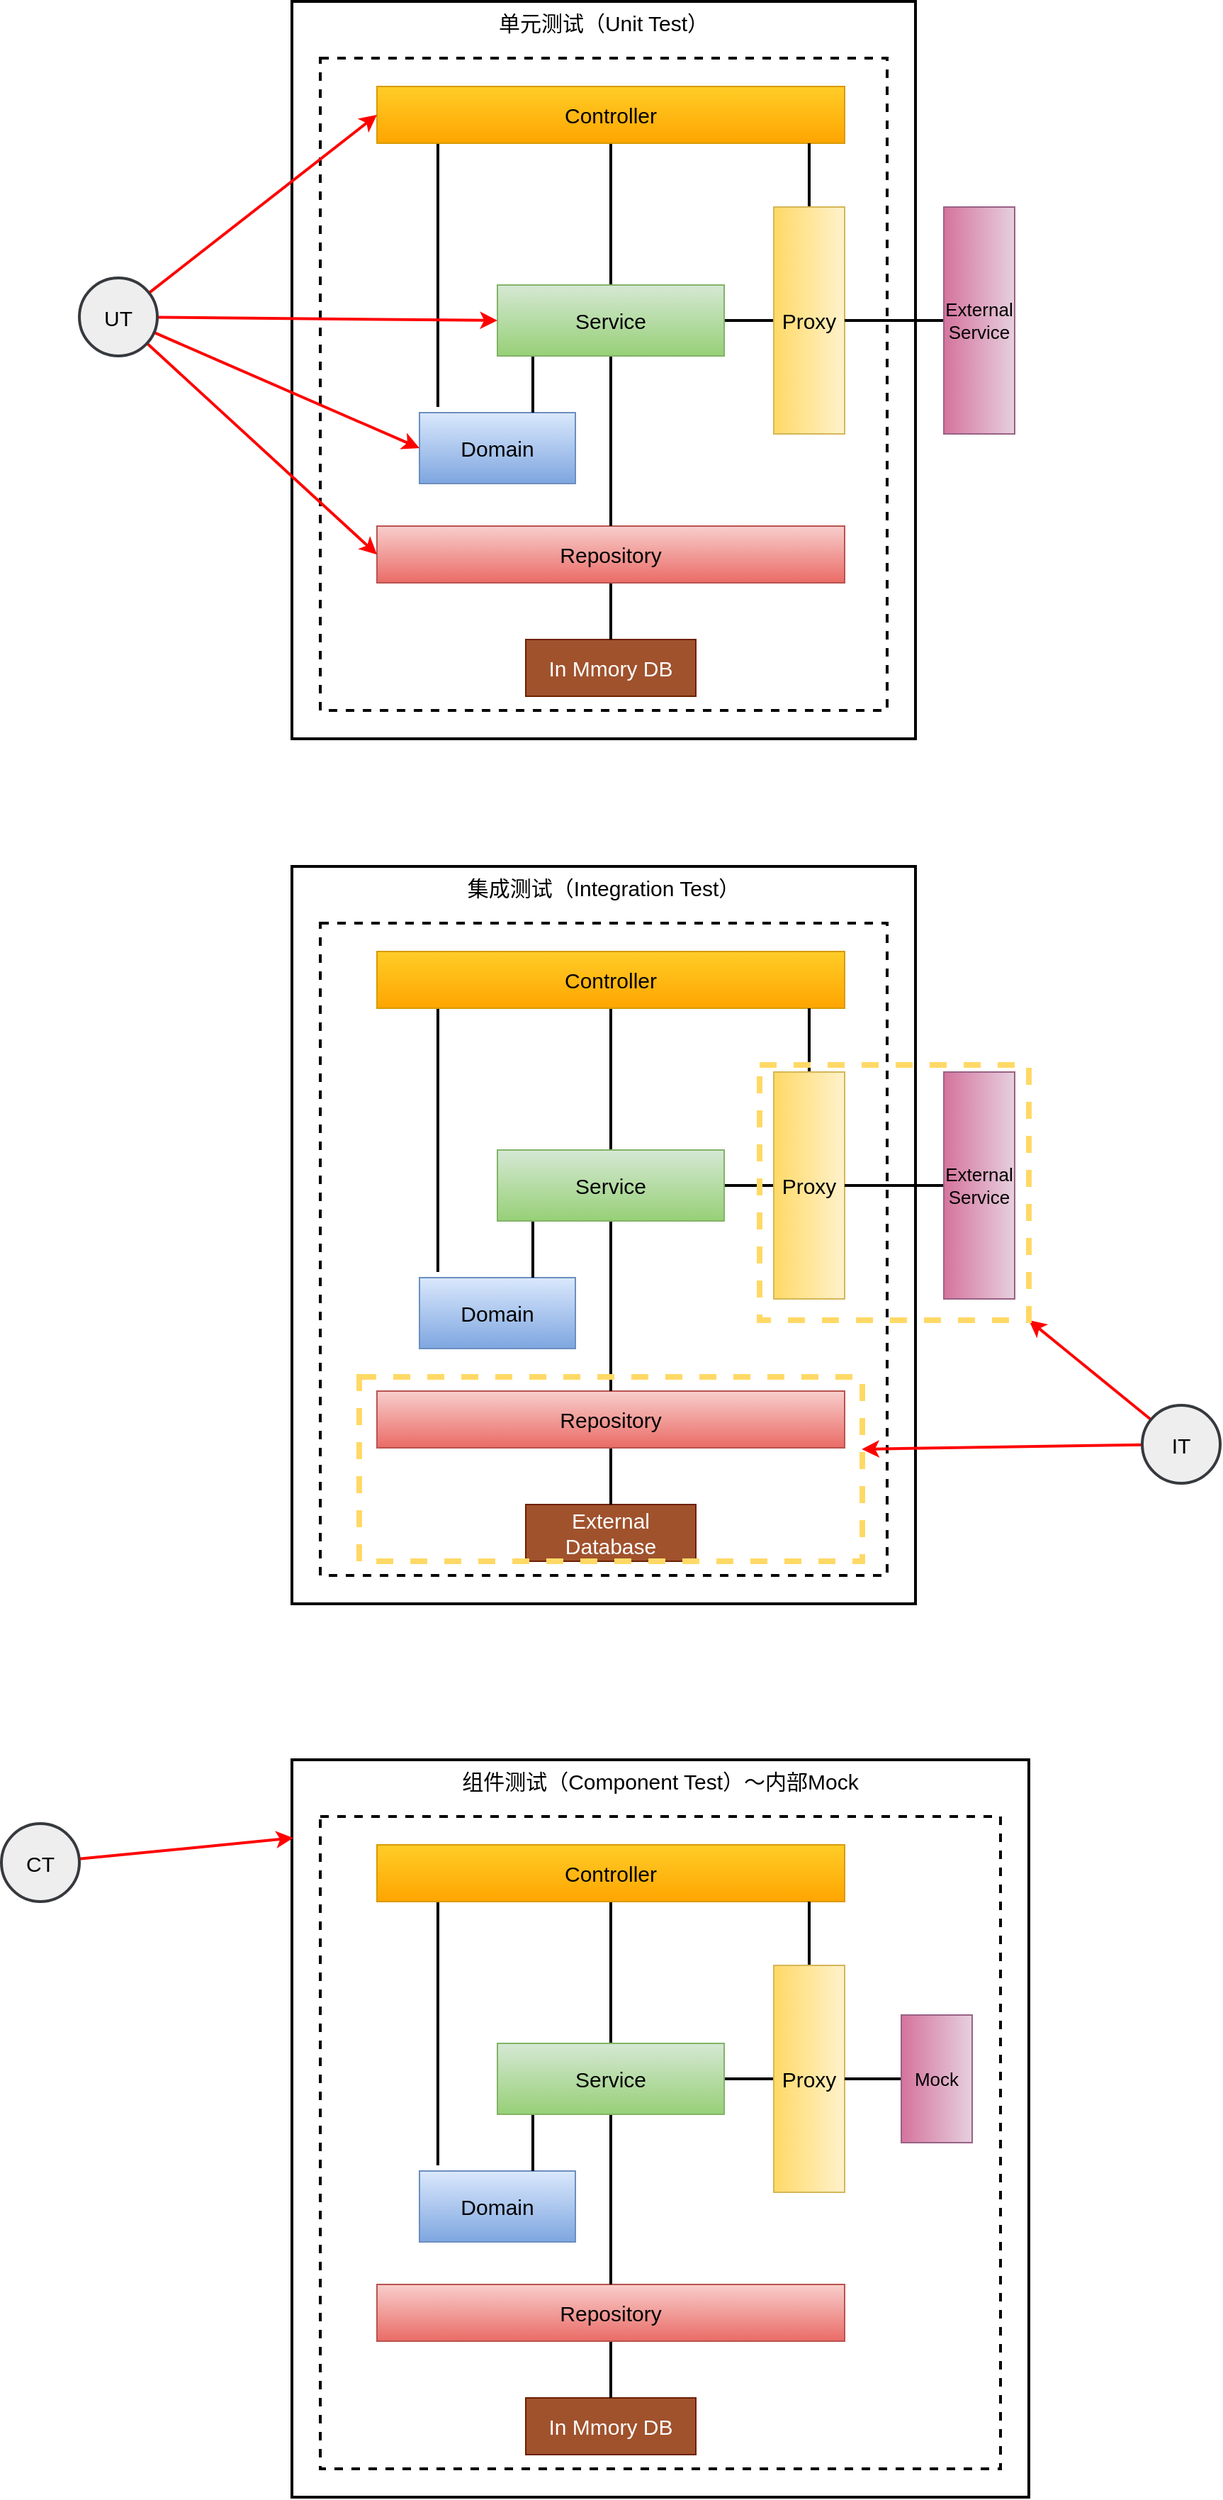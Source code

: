 <mxfile version="15.5.7" type="github">
  <diagram id="h8NxwV9EvGS1gY7jsNnz" name="Page-1">
    <mxGraphModel dx="2013" dy="764" grid="1" gridSize="10" guides="1" tooltips="1" connect="1" arrows="1" fold="1" page="1" pageScale="1" pageWidth="827" pageHeight="1169" math="0" shadow="0">
      <root>
        <mxCell id="0" />
        <mxCell id="1" parent="0" />
        <mxCell id="YCC9_aXwLLvpVHEqEHlf-26" value="单元测试（Unit Test）" style="rounded=0;whiteSpace=wrap;html=1;fontSize=15;strokeWidth=2;align=center;verticalAlign=top;" parent="1" vertex="1">
          <mxGeometry x="20" y="80" width="440" height="520" as="geometry" />
        </mxCell>
        <mxCell id="YCC9_aXwLLvpVHEqEHlf-1" value="" style="rounded=0;whiteSpace=wrap;html=1;align=center;verticalAlign=top;fontSize=17;dashed=1;strokeWidth=2;" parent="1" vertex="1">
          <mxGeometry x="40" y="120" width="400" height="460" as="geometry" />
        </mxCell>
        <mxCell id="YCC9_aXwLLvpVHEqEHlf-15" style="edgeStyle=orthogonalEdgeStyle;rounded=0;orthogonalLoop=1;jettySize=auto;html=1;entryX=0.118;entryY=-0.08;entryDx=0;entryDy=0;entryPerimeter=0;endArrow=none;endFill=0;strokeWidth=2;" parent="1" source="YCC9_aXwLLvpVHEqEHlf-2" target="YCC9_aXwLLvpVHEqEHlf-7" edge="1">
          <mxGeometry relative="1" as="geometry">
            <Array as="points">
              <mxPoint x="123" y="230" />
              <mxPoint x="123" y="230" />
            </Array>
          </mxGeometry>
        </mxCell>
        <mxCell id="YCC9_aXwLLvpVHEqEHlf-16" style="edgeStyle=orthogonalEdgeStyle;rounded=0;orthogonalLoop=1;jettySize=auto;html=1;entryX=0.5;entryY=0;entryDx=0;entryDy=0;endArrow=none;endFill=0;strokeWidth=2;" parent="1" source="YCC9_aXwLLvpVHEqEHlf-2" target="YCC9_aXwLLvpVHEqEHlf-8" edge="1">
          <mxGeometry relative="1" as="geometry" />
        </mxCell>
        <mxCell id="YCC9_aXwLLvpVHEqEHlf-2" value="Controller" style="rounded=0;whiteSpace=wrap;html=1;fontSize=15;fillColor=#ffcd28;gradientColor=#ffa500;strokeColor=#d79b00;" parent="1" vertex="1">
          <mxGeometry x="80" y="140" width="330" height="40" as="geometry" />
        </mxCell>
        <mxCell id="YCC9_aXwLLvpVHEqEHlf-3" value="In Mmory DB" style="rounded=0;whiteSpace=wrap;html=1;fontSize=15;fillColor=#a0522d;strokeColor=#6D1F00;fontColor=#ffffff;" parent="1" vertex="1">
          <mxGeometry x="185" y="530" width="120" height="40" as="geometry" />
        </mxCell>
        <mxCell id="YCC9_aXwLLvpVHEqEHlf-6" value="" style="edgeStyle=orthogonalEdgeStyle;rounded=0;orthogonalLoop=1;jettySize=auto;html=1;endArrow=none;endFill=0;strokeWidth=2;" parent="1" source="YCC9_aXwLLvpVHEqEHlf-5" target="YCC9_aXwLLvpVHEqEHlf-3" edge="1">
          <mxGeometry relative="1" as="geometry" />
        </mxCell>
        <mxCell id="YCC9_aXwLLvpVHEqEHlf-5" value="Repository" style="rounded=0;whiteSpace=wrap;html=1;fontSize=15;fillColor=#f8cecc;gradientColor=#ea6b66;strokeColor=#b85450;" parent="1" vertex="1">
          <mxGeometry x="80" y="450" width="330" height="40" as="geometry" />
        </mxCell>
        <mxCell id="YCC9_aXwLLvpVHEqEHlf-7" value="Domain" style="rounded=0;whiteSpace=wrap;html=1;fontSize=15;fillColor=#dae8fc;gradientColor=#7ea6e0;strokeColor=#6c8ebf;" parent="1" vertex="1">
          <mxGeometry x="110" y="370" width="110" height="50" as="geometry" />
        </mxCell>
        <mxCell id="YCC9_aXwLLvpVHEqEHlf-9" value="" style="edgeStyle=orthogonalEdgeStyle;rounded=0;orthogonalLoop=1;jettySize=auto;html=1;endArrow=none;endFill=0;strokeWidth=2;" parent="1" source="YCC9_aXwLLvpVHEqEHlf-8" target="YCC9_aXwLLvpVHEqEHlf-7" edge="1">
          <mxGeometry relative="1" as="geometry">
            <Array as="points">
              <mxPoint x="190" y="350" />
              <mxPoint x="190" y="350" />
            </Array>
          </mxGeometry>
        </mxCell>
        <mxCell id="YCC9_aXwLLvpVHEqEHlf-10" style="edgeStyle=orthogonalEdgeStyle;rounded=0;orthogonalLoop=1;jettySize=auto;html=1;entryX=0.5;entryY=0;entryDx=0;entryDy=0;endArrow=none;endFill=0;strokeWidth=2;" parent="1" source="YCC9_aXwLLvpVHEqEHlf-8" target="YCC9_aXwLLvpVHEqEHlf-5" edge="1">
          <mxGeometry relative="1" as="geometry" />
        </mxCell>
        <mxCell id="YCC9_aXwLLvpVHEqEHlf-17" value="" style="edgeStyle=orthogonalEdgeStyle;rounded=0;orthogonalLoop=1;jettySize=auto;html=1;endArrow=none;endFill=0;strokeWidth=2;" parent="1" source="YCC9_aXwLLvpVHEqEHlf-8" target="YCC9_aXwLLvpVHEqEHlf-12" edge="1">
          <mxGeometry relative="1" as="geometry" />
        </mxCell>
        <mxCell id="YCC9_aXwLLvpVHEqEHlf-8" value="Service" style="rounded=0;whiteSpace=wrap;html=1;fontSize=15;fillColor=#d5e8d4;gradientColor=#97d077;strokeColor=#82b366;" parent="1" vertex="1">
          <mxGeometry x="165" y="280" width="160" height="50" as="geometry" />
        </mxCell>
        <mxCell id="YCC9_aXwLLvpVHEqEHlf-18" value="" style="edgeStyle=orthogonalEdgeStyle;rounded=0;orthogonalLoop=1;jettySize=auto;html=1;endArrow=none;endFill=0;strokeWidth=2;" parent="1" source="YCC9_aXwLLvpVHEqEHlf-12" target="YCC9_aXwLLvpVHEqEHlf-2" edge="1">
          <mxGeometry relative="1" as="geometry">
            <Array as="points">
              <mxPoint x="385" y="190" />
              <mxPoint x="385" y="190" />
            </Array>
          </mxGeometry>
        </mxCell>
        <mxCell id="YCC9_aXwLLvpVHEqEHlf-12" value="Proxy" style="rounded=0;whiteSpace=wrap;html=1;direction=south;fontSize=15;fillColor=#fff2cc;gradientColor=#ffd966;strokeColor=#d6b656;" parent="1" vertex="1">
          <mxGeometry x="360" y="225" width="50" height="160" as="geometry" />
        </mxCell>
        <mxCell id="YCC9_aXwLLvpVHEqEHlf-22" value="" style="edgeStyle=orthogonalEdgeStyle;rounded=0;orthogonalLoop=1;jettySize=auto;html=1;endArrow=none;endFill=0;strokeWidth=2;" parent="1" source="YCC9_aXwLLvpVHEqEHlf-21" target="YCC9_aXwLLvpVHEqEHlf-12" edge="1">
          <mxGeometry relative="1" as="geometry" />
        </mxCell>
        <mxCell id="YCC9_aXwLLvpVHEqEHlf-21" value="External&lt;br style=&quot;font-size: 13px;&quot;&gt;Service" style="rounded=0;whiteSpace=wrap;html=1;direction=south;fontSize=13;fillColor=#e6d0de;gradientColor=#d5739d;strokeColor=#996185;" parent="1" vertex="1">
          <mxGeometry x="480" y="225" width="50" height="160" as="geometry" />
        </mxCell>
        <mxCell id="YCC9_aXwLLvpVHEqEHlf-28" style="rounded=0;orthogonalLoop=1;jettySize=auto;html=1;entryX=0;entryY=0.5;entryDx=0;entryDy=0;fontSize=15;endArrow=classic;endFill=1;strokeWidth=2;startArrow=none;startFill=0;strokeColor=#FF0000;" parent="1" source="YCC9_aXwLLvpVHEqEHlf-27" target="YCC9_aXwLLvpVHEqEHlf-2" edge="1">
          <mxGeometry relative="1" as="geometry" />
        </mxCell>
        <mxCell id="YCC9_aXwLLvpVHEqEHlf-29" style="edgeStyle=none;rounded=0;orthogonalLoop=1;jettySize=auto;html=1;entryX=0;entryY=0.5;entryDx=0;entryDy=0;fontSize=15;startArrow=none;startFill=0;endArrow=classic;endFill=1;strokeWidth=2;strokeColor=#FF0000;" parent="1" source="YCC9_aXwLLvpVHEqEHlf-27" target="YCC9_aXwLLvpVHEqEHlf-8" edge="1">
          <mxGeometry relative="1" as="geometry" />
        </mxCell>
        <mxCell id="YCC9_aXwLLvpVHEqEHlf-30" style="edgeStyle=none;rounded=0;orthogonalLoop=1;jettySize=auto;html=1;entryX=0;entryY=0.5;entryDx=0;entryDy=0;fontSize=15;startArrow=none;startFill=0;endArrow=classic;endFill=1;strokeWidth=2;strokeColor=#FF0000;" parent="1" source="YCC9_aXwLLvpVHEqEHlf-27" target="YCC9_aXwLLvpVHEqEHlf-7" edge="1">
          <mxGeometry relative="1" as="geometry" />
        </mxCell>
        <mxCell id="YCC9_aXwLLvpVHEqEHlf-31" style="edgeStyle=none;rounded=0;orthogonalLoop=1;jettySize=auto;html=1;entryX=0;entryY=0.5;entryDx=0;entryDy=0;fontSize=15;startArrow=none;startFill=0;endArrow=classic;endFill=1;strokeWidth=2;strokeColor=#FF0000;" parent="1" source="YCC9_aXwLLvpVHEqEHlf-27" target="YCC9_aXwLLvpVHEqEHlf-5" edge="1">
          <mxGeometry relative="1" as="geometry" />
        </mxCell>
        <mxCell id="YCC9_aXwLLvpVHEqEHlf-27" value="UT" style="ellipse;whiteSpace=wrap;html=1;aspect=fixed;fontSize=15;strokeWidth=2;align=center;verticalAlign=middle;fillColor=#eeeeee;strokeColor=#36393d;" parent="1" vertex="1">
          <mxGeometry x="-130" y="275" width="55" height="55" as="geometry" />
        </mxCell>
        <mxCell id="9MGFe9B6X9eKahvPxP4n-1" value="集成测试（Integration Test）" style="rounded=0;whiteSpace=wrap;html=1;fontSize=15;strokeWidth=2;align=center;verticalAlign=top;" vertex="1" parent="1">
          <mxGeometry x="20" y="690" width="440" height="520" as="geometry" />
        </mxCell>
        <mxCell id="9MGFe9B6X9eKahvPxP4n-2" value="" style="rounded=0;whiteSpace=wrap;html=1;align=center;verticalAlign=top;fontSize=17;dashed=1;strokeWidth=2;" vertex="1" parent="1">
          <mxGeometry x="40" y="730" width="400" height="460" as="geometry" />
        </mxCell>
        <mxCell id="9MGFe9B6X9eKahvPxP4n-3" style="edgeStyle=orthogonalEdgeStyle;rounded=0;orthogonalLoop=1;jettySize=auto;html=1;entryX=0.118;entryY=-0.08;entryDx=0;entryDy=0;entryPerimeter=0;endArrow=none;endFill=0;strokeWidth=2;" edge="1" parent="1" source="9MGFe9B6X9eKahvPxP4n-5" target="9MGFe9B6X9eKahvPxP4n-9">
          <mxGeometry relative="1" as="geometry">
            <Array as="points">
              <mxPoint x="123" y="840" />
              <mxPoint x="123" y="840" />
            </Array>
          </mxGeometry>
        </mxCell>
        <mxCell id="9MGFe9B6X9eKahvPxP4n-4" style="edgeStyle=orthogonalEdgeStyle;rounded=0;orthogonalLoop=1;jettySize=auto;html=1;entryX=0.5;entryY=0;entryDx=0;entryDy=0;endArrow=none;endFill=0;strokeWidth=2;" edge="1" parent="1" source="9MGFe9B6X9eKahvPxP4n-5" target="9MGFe9B6X9eKahvPxP4n-13">
          <mxGeometry relative="1" as="geometry" />
        </mxCell>
        <mxCell id="9MGFe9B6X9eKahvPxP4n-5" value="Controller" style="rounded=0;whiteSpace=wrap;html=1;fontSize=15;fillColor=#ffcd28;gradientColor=#ffa500;strokeColor=#d79b00;" vertex="1" parent="1">
          <mxGeometry x="80" y="750" width="330" height="40" as="geometry" />
        </mxCell>
        <mxCell id="9MGFe9B6X9eKahvPxP4n-6" value="External Database" style="rounded=0;whiteSpace=wrap;html=1;fontSize=15;fillColor=#a0522d;strokeColor=#6D1F00;fontColor=#ffffff;" vertex="1" parent="1">
          <mxGeometry x="185" y="1140" width="120" height="40" as="geometry" />
        </mxCell>
        <mxCell id="9MGFe9B6X9eKahvPxP4n-7" value="" style="edgeStyle=orthogonalEdgeStyle;rounded=0;orthogonalLoop=1;jettySize=auto;html=1;endArrow=none;endFill=0;strokeWidth=2;" edge="1" parent="1" source="9MGFe9B6X9eKahvPxP4n-8" target="9MGFe9B6X9eKahvPxP4n-6">
          <mxGeometry relative="1" as="geometry" />
        </mxCell>
        <mxCell id="9MGFe9B6X9eKahvPxP4n-8" value="Repository" style="rounded=0;whiteSpace=wrap;html=1;fontSize=15;fillColor=#f8cecc;gradientColor=#ea6b66;strokeColor=#b85450;" vertex="1" parent="1">
          <mxGeometry x="80" y="1060" width="330" height="40" as="geometry" />
        </mxCell>
        <mxCell id="9MGFe9B6X9eKahvPxP4n-9" value="Domain" style="rounded=0;whiteSpace=wrap;html=1;fontSize=15;fillColor=#dae8fc;gradientColor=#7ea6e0;strokeColor=#6c8ebf;" vertex="1" parent="1">
          <mxGeometry x="110" y="980" width="110" height="50" as="geometry" />
        </mxCell>
        <mxCell id="9MGFe9B6X9eKahvPxP4n-10" value="" style="edgeStyle=orthogonalEdgeStyle;rounded=0;orthogonalLoop=1;jettySize=auto;html=1;endArrow=none;endFill=0;strokeWidth=2;" edge="1" parent="1" source="9MGFe9B6X9eKahvPxP4n-13" target="9MGFe9B6X9eKahvPxP4n-9">
          <mxGeometry relative="1" as="geometry">
            <Array as="points">
              <mxPoint x="190" y="960" />
              <mxPoint x="190" y="960" />
            </Array>
          </mxGeometry>
        </mxCell>
        <mxCell id="9MGFe9B6X9eKahvPxP4n-11" style="edgeStyle=orthogonalEdgeStyle;rounded=0;orthogonalLoop=1;jettySize=auto;html=1;entryX=0.5;entryY=0;entryDx=0;entryDy=0;endArrow=none;endFill=0;strokeWidth=2;" edge="1" parent="1" source="9MGFe9B6X9eKahvPxP4n-13" target="9MGFe9B6X9eKahvPxP4n-8">
          <mxGeometry relative="1" as="geometry" />
        </mxCell>
        <mxCell id="9MGFe9B6X9eKahvPxP4n-12" value="" style="edgeStyle=orthogonalEdgeStyle;rounded=0;orthogonalLoop=1;jettySize=auto;html=1;endArrow=none;endFill=0;strokeWidth=2;" edge="1" parent="1" source="9MGFe9B6X9eKahvPxP4n-13" target="9MGFe9B6X9eKahvPxP4n-15">
          <mxGeometry relative="1" as="geometry" />
        </mxCell>
        <mxCell id="9MGFe9B6X9eKahvPxP4n-13" value="Service" style="rounded=0;whiteSpace=wrap;html=1;fontSize=15;fillColor=#d5e8d4;gradientColor=#97d077;strokeColor=#82b366;" vertex="1" parent="1">
          <mxGeometry x="165" y="890" width="160" height="50" as="geometry" />
        </mxCell>
        <mxCell id="9MGFe9B6X9eKahvPxP4n-14" value="" style="edgeStyle=orthogonalEdgeStyle;rounded=0;orthogonalLoop=1;jettySize=auto;html=1;endArrow=none;endFill=0;strokeWidth=2;" edge="1" parent="1" source="9MGFe9B6X9eKahvPxP4n-15" target="9MGFe9B6X9eKahvPxP4n-5">
          <mxGeometry relative="1" as="geometry">
            <Array as="points">
              <mxPoint x="385" y="800" />
              <mxPoint x="385" y="800" />
            </Array>
          </mxGeometry>
        </mxCell>
        <mxCell id="9MGFe9B6X9eKahvPxP4n-15" value="Proxy" style="rounded=0;whiteSpace=wrap;html=1;direction=south;fontSize=15;fillColor=#fff2cc;gradientColor=#ffd966;strokeColor=#d6b656;" vertex="1" parent="1">
          <mxGeometry x="360" y="835" width="50" height="160" as="geometry" />
        </mxCell>
        <mxCell id="9MGFe9B6X9eKahvPxP4n-16" value="" style="edgeStyle=orthogonalEdgeStyle;rounded=0;orthogonalLoop=1;jettySize=auto;html=1;endArrow=none;endFill=0;strokeWidth=2;" edge="1" parent="1" source="9MGFe9B6X9eKahvPxP4n-17" target="9MGFe9B6X9eKahvPxP4n-15">
          <mxGeometry relative="1" as="geometry" />
        </mxCell>
        <mxCell id="9MGFe9B6X9eKahvPxP4n-17" value="External&lt;br style=&quot;font-size: 13px;&quot;&gt;Service" style="rounded=0;whiteSpace=wrap;html=1;direction=south;fontSize=13;fillColor=#e6d0de;gradientColor=#d5739d;strokeColor=#996185;" vertex="1" parent="1">
          <mxGeometry x="480" y="835" width="50" height="160" as="geometry" />
        </mxCell>
        <mxCell id="9MGFe9B6X9eKahvPxP4n-27" style="rounded=0;orthogonalLoop=1;jettySize=auto;html=1;entryX=1;entryY=1;entryDx=0;entryDy=0;strokeColor=#FF0000;strokeWidth=2;" edge="1" parent="1" source="9MGFe9B6X9eKahvPxP4n-23" target="9MGFe9B6X9eKahvPxP4n-25">
          <mxGeometry relative="1" as="geometry" />
        </mxCell>
        <mxCell id="9MGFe9B6X9eKahvPxP4n-28" style="edgeStyle=none;rounded=0;orthogonalLoop=1;jettySize=auto;html=1;entryX=0.999;entryY=0.392;entryDx=0;entryDy=0;entryPerimeter=0;strokeColor=#FF0000;strokeWidth=2;" edge="1" parent="1" source="9MGFe9B6X9eKahvPxP4n-23" target="9MGFe9B6X9eKahvPxP4n-26">
          <mxGeometry relative="1" as="geometry" />
        </mxCell>
        <mxCell id="9MGFe9B6X9eKahvPxP4n-23" value="IT" style="ellipse;whiteSpace=wrap;html=1;aspect=fixed;fontSize=15;strokeWidth=2;align=center;verticalAlign=middle;fillColor=#eeeeee;strokeColor=#36393d;" vertex="1" parent="1">
          <mxGeometry x="620" y="1070" width="55" height="55" as="geometry" />
        </mxCell>
        <mxCell id="9MGFe9B6X9eKahvPxP4n-25" value="" style="rounded=0;whiteSpace=wrap;html=1;dashed=1;strokeWidth=4;fillColor=none;strokeColor=#FFD966;perimeterSpacing=0;" vertex="1" parent="1">
          <mxGeometry x="350" y="830" width="190" height="180" as="geometry" />
        </mxCell>
        <mxCell id="9MGFe9B6X9eKahvPxP4n-26" value="" style="rounded=0;whiteSpace=wrap;html=1;dashed=1;strokeColor=#FFD966;strokeWidth=4;fillColor=none;perimeterSpacing=0;" vertex="1" parent="1">
          <mxGeometry x="67.5" y="1050" width="355" height="130" as="geometry" />
        </mxCell>
        <mxCell id="9MGFe9B6X9eKahvPxP4n-29" value="组件测试（Component Test）～内部Mock" style="rounded=0;whiteSpace=wrap;html=1;fontSize=15;strokeWidth=2;align=center;verticalAlign=top;" vertex="1" parent="1">
          <mxGeometry x="20" y="1320" width="520" height="520" as="geometry" />
        </mxCell>
        <mxCell id="9MGFe9B6X9eKahvPxP4n-30" value="" style="rounded=0;whiteSpace=wrap;html=1;align=center;verticalAlign=top;fontSize=17;dashed=1;strokeWidth=2;" vertex="1" parent="1">
          <mxGeometry x="40" y="1360" width="480" height="460" as="geometry" />
        </mxCell>
        <mxCell id="9MGFe9B6X9eKahvPxP4n-31" style="edgeStyle=orthogonalEdgeStyle;rounded=0;orthogonalLoop=1;jettySize=auto;html=1;entryX=0.118;entryY=-0.08;entryDx=0;entryDy=0;entryPerimeter=0;endArrow=none;endFill=0;strokeWidth=2;" edge="1" parent="1" source="9MGFe9B6X9eKahvPxP4n-33" target="9MGFe9B6X9eKahvPxP4n-37">
          <mxGeometry relative="1" as="geometry">
            <Array as="points">
              <mxPoint x="123" y="1470" />
              <mxPoint x="123" y="1470" />
            </Array>
          </mxGeometry>
        </mxCell>
        <mxCell id="9MGFe9B6X9eKahvPxP4n-32" style="edgeStyle=orthogonalEdgeStyle;rounded=0;orthogonalLoop=1;jettySize=auto;html=1;entryX=0.5;entryY=0;entryDx=0;entryDy=0;endArrow=none;endFill=0;strokeWidth=2;" edge="1" parent="1" source="9MGFe9B6X9eKahvPxP4n-33" target="9MGFe9B6X9eKahvPxP4n-41">
          <mxGeometry relative="1" as="geometry" />
        </mxCell>
        <mxCell id="9MGFe9B6X9eKahvPxP4n-33" value="Controller" style="rounded=0;whiteSpace=wrap;html=1;fontSize=15;fillColor=#ffcd28;gradientColor=#ffa500;strokeColor=#d79b00;" vertex="1" parent="1">
          <mxGeometry x="80" y="1380" width="330" height="40" as="geometry" />
        </mxCell>
        <mxCell id="9MGFe9B6X9eKahvPxP4n-34" value="In Mmory DB" style="rounded=0;whiteSpace=wrap;html=1;fontSize=15;fillColor=#a0522d;strokeColor=#6D1F00;fontColor=#ffffff;" vertex="1" parent="1">
          <mxGeometry x="185" y="1770" width="120" height="40" as="geometry" />
        </mxCell>
        <mxCell id="9MGFe9B6X9eKahvPxP4n-35" value="" style="edgeStyle=orthogonalEdgeStyle;rounded=0;orthogonalLoop=1;jettySize=auto;html=1;endArrow=none;endFill=0;strokeWidth=2;" edge="1" parent="1" source="9MGFe9B6X9eKahvPxP4n-36" target="9MGFe9B6X9eKahvPxP4n-34">
          <mxGeometry relative="1" as="geometry" />
        </mxCell>
        <mxCell id="9MGFe9B6X9eKahvPxP4n-36" value="Repository" style="rounded=0;whiteSpace=wrap;html=1;fontSize=15;fillColor=#f8cecc;gradientColor=#ea6b66;strokeColor=#b85450;" vertex="1" parent="1">
          <mxGeometry x="80" y="1690" width="330" height="40" as="geometry" />
        </mxCell>
        <mxCell id="9MGFe9B6X9eKahvPxP4n-37" value="Domain" style="rounded=0;whiteSpace=wrap;html=1;fontSize=15;fillColor=#dae8fc;gradientColor=#7ea6e0;strokeColor=#6c8ebf;" vertex="1" parent="1">
          <mxGeometry x="110" y="1610" width="110" height="50" as="geometry" />
        </mxCell>
        <mxCell id="9MGFe9B6X9eKahvPxP4n-38" value="" style="edgeStyle=orthogonalEdgeStyle;rounded=0;orthogonalLoop=1;jettySize=auto;html=1;endArrow=none;endFill=0;strokeWidth=2;" edge="1" parent="1" source="9MGFe9B6X9eKahvPxP4n-41" target="9MGFe9B6X9eKahvPxP4n-37">
          <mxGeometry relative="1" as="geometry">
            <Array as="points">
              <mxPoint x="190" y="1590" />
              <mxPoint x="190" y="1590" />
            </Array>
          </mxGeometry>
        </mxCell>
        <mxCell id="9MGFe9B6X9eKahvPxP4n-39" style="edgeStyle=orthogonalEdgeStyle;rounded=0;orthogonalLoop=1;jettySize=auto;html=1;entryX=0.5;entryY=0;entryDx=0;entryDy=0;endArrow=none;endFill=0;strokeWidth=2;" edge="1" parent="1" source="9MGFe9B6X9eKahvPxP4n-41" target="9MGFe9B6X9eKahvPxP4n-36">
          <mxGeometry relative="1" as="geometry" />
        </mxCell>
        <mxCell id="9MGFe9B6X9eKahvPxP4n-40" value="" style="edgeStyle=orthogonalEdgeStyle;rounded=0;orthogonalLoop=1;jettySize=auto;html=1;endArrow=none;endFill=0;strokeWidth=2;" edge="1" parent="1" source="9MGFe9B6X9eKahvPxP4n-41" target="9MGFe9B6X9eKahvPxP4n-43">
          <mxGeometry relative="1" as="geometry" />
        </mxCell>
        <mxCell id="9MGFe9B6X9eKahvPxP4n-41" value="Service" style="rounded=0;whiteSpace=wrap;html=1;fontSize=15;fillColor=#d5e8d4;gradientColor=#97d077;strokeColor=#82b366;" vertex="1" parent="1">
          <mxGeometry x="165" y="1520" width="160" height="50" as="geometry" />
        </mxCell>
        <mxCell id="9MGFe9B6X9eKahvPxP4n-42" value="" style="edgeStyle=orthogonalEdgeStyle;rounded=0;orthogonalLoop=1;jettySize=auto;html=1;endArrow=none;endFill=0;strokeWidth=2;" edge="1" parent="1" source="9MGFe9B6X9eKahvPxP4n-43" target="9MGFe9B6X9eKahvPxP4n-33">
          <mxGeometry relative="1" as="geometry">
            <Array as="points">
              <mxPoint x="385" y="1430" />
              <mxPoint x="385" y="1430" />
            </Array>
          </mxGeometry>
        </mxCell>
        <mxCell id="9MGFe9B6X9eKahvPxP4n-43" value="Proxy" style="rounded=0;whiteSpace=wrap;html=1;direction=south;fontSize=15;fillColor=#fff2cc;gradientColor=#ffd966;strokeColor=#d6b656;" vertex="1" parent="1">
          <mxGeometry x="360" y="1465" width="50" height="160" as="geometry" />
        </mxCell>
        <mxCell id="9MGFe9B6X9eKahvPxP4n-44" value="" style="edgeStyle=orthogonalEdgeStyle;rounded=0;orthogonalLoop=1;jettySize=auto;html=1;endArrow=none;endFill=0;strokeWidth=2;" edge="1" parent="1" source="9MGFe9B6X9eKahvPxP4n-45" target="9MGFe9B6X9eKahvPxP4n-43">
          <mxGeometry relative="1" as="geometry" />
        </mxCell>
        <mxCell id="9MGFe9B6X9eKahvPxP4n-45" value="Mock" style="rounded=0;whiteSpace=wrap;html=1;direction=south;fontSize=13;fillColor=#e6d0de;gradientColor=#d5739d;strokeColor=#996185;" vertex="1" parent="1">
          <mxGeometry x="450" y="1500" width="50" height="90" as="geometry" />
        </mxCell>
        <mxCell id="9MGFe9B6X9eKahvPxP4n-51" style="edgeStyle=none;rounded=0;orthogonalLoop=1;jettySize=auto;html=1;entryX=0.002;entryY=0.106;entryDx=0;entryDy=0;entryPerimeter=0;strokeColor=#FF0000;strokeWidth=2;" edge="1" parent="1" source="9MGFe9B6X9eKahvPxP4n-48" target="9MGFe9B6X9eKahvPxP4n-29">
          <mxGeometry relative="1" as="geometry" />
        </mxCell>
        <mxCell id="9MGFe9B6X9eKahvPxP4n-48" value="CT" style="ellipse;whiteSpace=wrap;html=1;aspect=fixed;fontSize=15;strokeWidth=2;align=center;verticalAlign=middle;fillColor=#eeeeee;strokeColor=#36393d;" vertex="1" parent="1">
          <mxGeometry x="-185" y="1365" width="55" height="55" as="geometry" />
        </mxCell>
      </root>
    </mxGraphModel>
  </diagram>
</mxfile>
